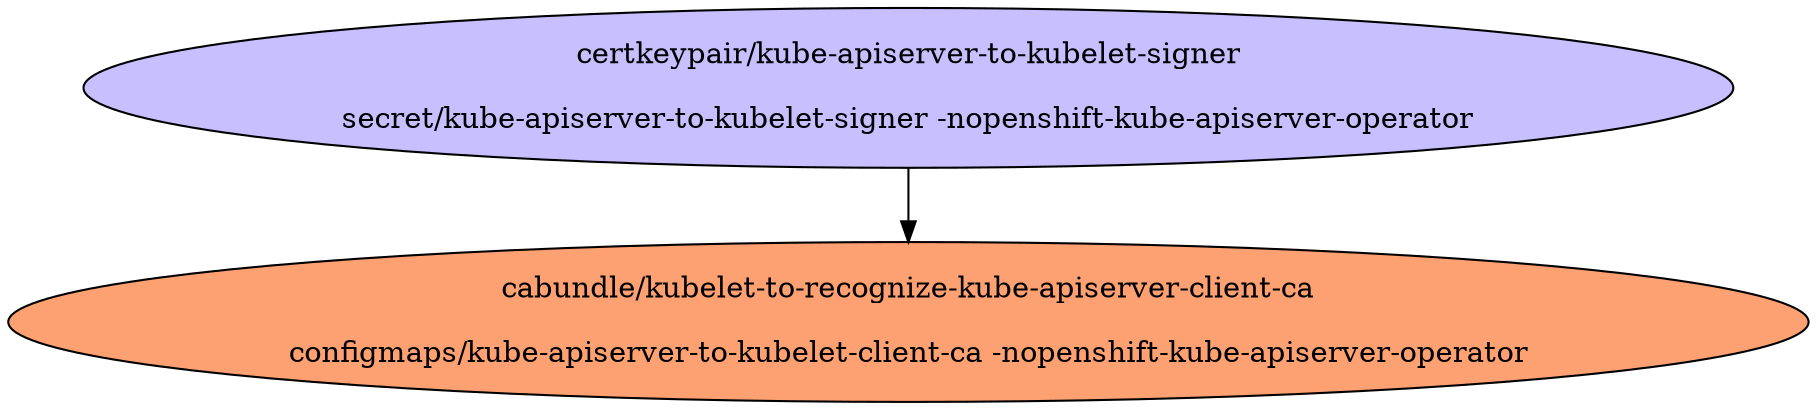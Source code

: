 digraph "Local Certificate" {
  // Node definitions.
  2 [
    label="certkeypair/kube-apiserver-to-kubelet-signer\n\nsecret/kube-apiserver-to-kubelet-signer -nopenshift-kube-apiserver-operator\n"
    style=filled
    fillcolor="#c7bfff"
  ];
  18 [
    label="cabundle/kubelet-to-recognize-kube-apiserver-client-ca\n\nconfigmaps/kube-apiserver-to-kubelet-client-ca -nopenshift-kube-apiserver-operator\n"
    style=filled
    fillcolor="#fda172"
  ];

  // Edge definitions.
  2 -> 18;
}